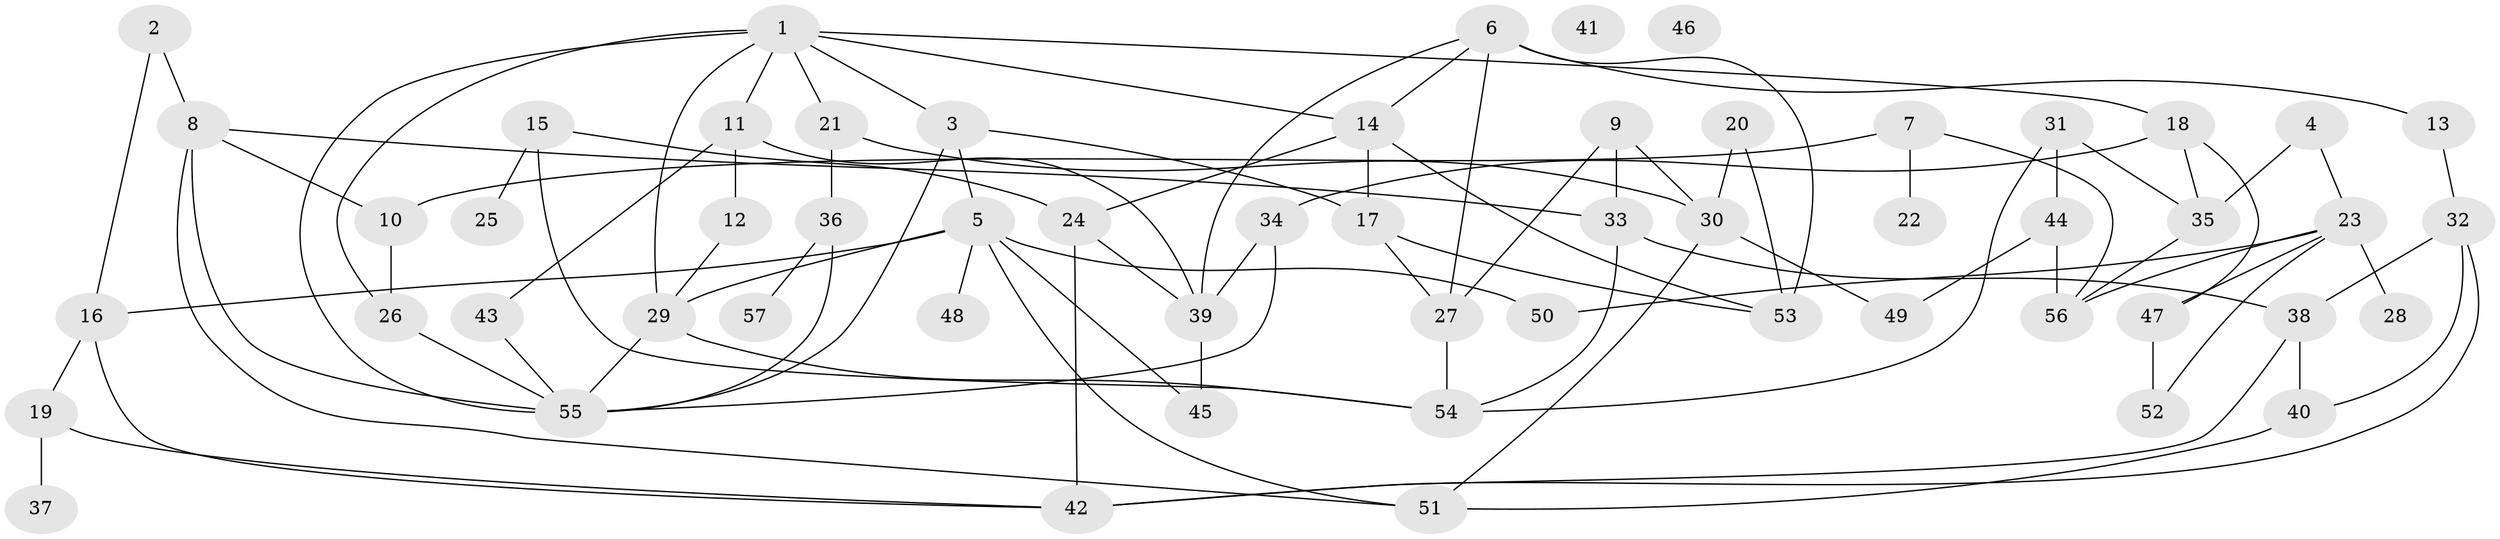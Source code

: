 // coarse degree distribution, {3: 0.2857142857142857, 2: 0.21428571428571427, 1: 0.21428571428571427, 6: 0.03571428571428571, 4: 0.03571428571428571, 0: 0.07142857142857142, 10: 0.03571428571428571, 5: 0.03571428571428571, 8: 0.03571428571428571, 7: 0.03571428571428571}
// Generated by graph-tools (version 1.1) at 2025/43/03/04/25 21:43:43]
// undirected, 57 vertices, 95 edges
graph export_dot {
graph [start="1"]
  node [color=gray90,style=filled];
  1;
  2;
  3;
  4;
  5;
  6;
  7;
  8;
  9;
  10;
  11;
  12;
  13;
  14;
  15;
  16;
  17;
  18;
  19;
  20;
  21;
  22;
  23;
  24;
  25;
  26;
  27;
  28;
  29;
  30;
  31;
  32;
  33;
  34;
  35;
  36;
  37;
  38;
  39;
  40;
  41;
  42;
  43;
  44;
  45;
  46;
  47;
  48;
  49;
  50;
  51;
  52;
  53;
  54;
  55;
  56;
  57;
  1 -- 3;
  1 -- 11;
  1 -- 14;
  1 -- 18;
  1 -- 21;
  1 -- 26;
  1 -- 29;
  1 -- 55;
  2 -- 8;
  2 -- 16;
  3 -- 5;
  3 -- 17;
  3 -- 55;
  4 -- 23;
  4 -- 35;
  5 -- 16;
  5 -- 29;
  5 -- 45;
  5 -- 48;
  5 -- 50;
  5 -- 51;
  6 -- 13;
  6 -- 14;
  6 -- 27;
  6 -- 39;
  6 -- 53;
  7 -- 10;
  7 -- 22;
  7 -- 56;
  8 -- 10;
  8 -- 33;
  8 -- 51;
  8 -- 55;
  9 -- 27;
  9 -- 30;
  9 -- 33;
  10 -- 26;
  11 -- 12;
  11 -- 39;
  11 -- 43;
  12 -- 29;
  13 -- 32;
  14 -- 17;
  14 -- 24;
  14 -- 53;
  15 -- 24;
  15 -- 25;
  15 -- 54;
  16 -- 19;
  16 -- 42;
  17 -- 27;
  17 -- 53;
  18 -- 34;
  18 -- 35;
  18 -- 47;
  19 -- 37;
  19 -- 42;
  20 -- 30;
  20 -- 53;
  21 -- 30;
  21 -- 36;
  23 -- 28;
  23 -- 47;
  23 -- 50;
  23 -- 52;
  23 -- 56;
  24 -- 39;
  24 -- 42;
  26 -- 55;
  27 -- 54;
  29 -- 54;
  29 -- 55;
  30 -- 49;
  30 -- 51;
  31 -- 35;
  31 -- 44;
  31 -- 54;
  32 -- 38;
  32 -- 40;
  32 -- 42;
  33 -- 38;
  33 -- 54;
  34 -- 39;
  34 -- 55;
  35 -- 56;
  36 -- 55;
  36 -- 57;
  38 -- 40;
  38 -- 42;
  39 -- 45;
  40 -- 51;
  43 -- 55;
  44 -- 49;
  44 -- 56;
  47 -- 52;
}
